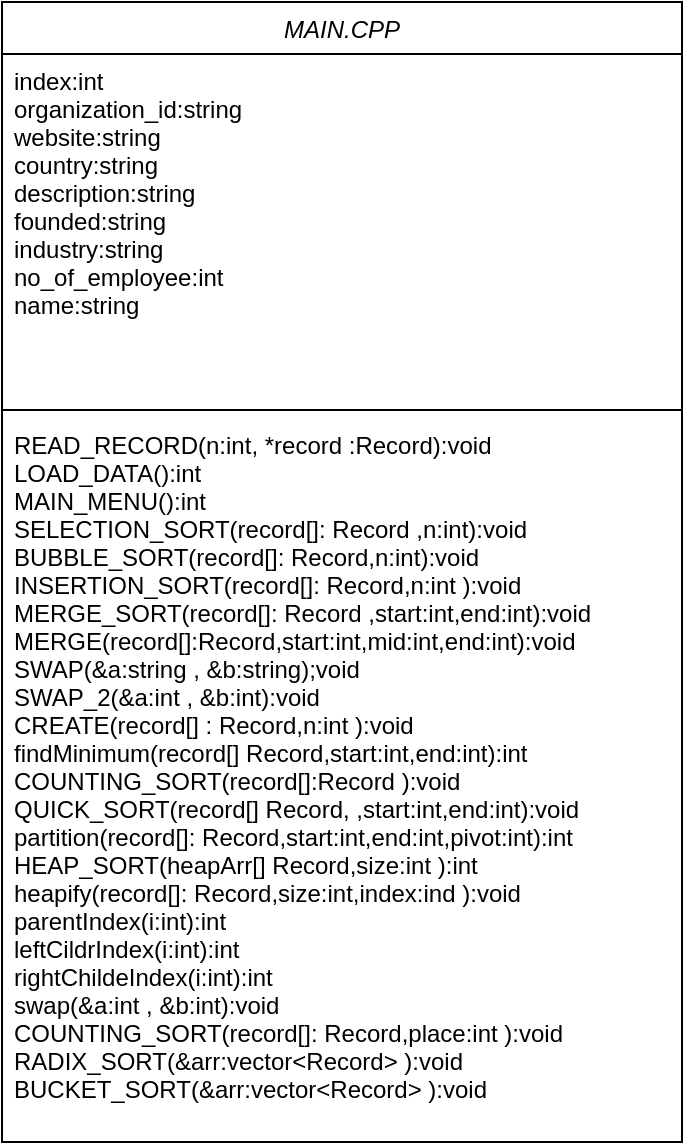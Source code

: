 <mxfile version="20.0.3" type="device"><diagram id="C5RBs43oDa-KdzZeNtuy" name="Page-1"><mxGraphModel dx="951" dy="593" grid="1" gridSize="10" guides="1" tooltips="1" connect="1" arrows="1" fold="1" page="1" pageScale="1" pageWidth="827" pageHeight="1169" math="0" shadow="0"><root><mxCell id="WIyWlLk6GJQsqaUBKTNV-0"/><mxCell id="WIyWlLk6GJQsqaUBKTNV-1" parent="WIyWlLk6GJQsqaUBKTNV-0"/><mxCell id="zkfFHV4jXpPFQw0GAbJ--0" value="MAIN.CPP" style="swimlane;fontStyle=2;align=center;verticalAlign=top;childLayout=stackLayout;horizontal=1;startSize=26;horizontalStack=0;resizeParent=1;resizeLast=0;collapsible=1;marginBottom=0;rounded=0;shadow=0;strokeWidth=1;" parent="WIyWlLk6GJQsqaUBKTNV-1" vertex="1"><mxGeometry x="220" y="120" width="340" height="570" as="geometry"><mxRectangle x="230" y="140" width="160" height="26" as="alternateBounds"/></mxGeometry></mxCell><mxCell id="zkfFHV4jXpPFQw0GAbJ--2" value="index:int&#10;organization_id:string&#10;website:string&#10;country:string&#10;description:string&#10;founded:string&#10;industry:string&#10;no_of_employee:int&#10;name:string" style="text;align=left;verticalAlign=top;spacingLeft=4;spacingRight=4;overflow=hidden;rotatable=0;points=[[0,0.5],[1,0.5]];portConstraint=eastwest;rounded=0;shadow=0;html=0;" parent="zkfFHV4jXpPFQw0GAbJ--0" vertex="1"><mxGeometry y="26" width="340" height="174" as="geometry"/></mxCell><mxCell id="zkfFHV4jXpPFQw0GAbJ--4" value="" style="line;html=1;strokeWidth=1;align=left;verticalAlign=middle;spacingTop=-1;spacingLeft=3;spacingRight=3;rotatable=0;labelPosition=right;points=[];portConstraint=eastwest;" parent="zkfFHV4jXpPFQw0GAbJ--0" vertex="1"><mxGeometry y="200" width="340" height="8" as="geometry"/></mxCell><mxCell id="xKZjA3Nq_MklEm0mMKMg-7" value="READ_RECORD(n:int, *record :Record):void&#10;LOAD_DATA():int&#10;MAIN_MENU():int&#10;SELECTION_SORT(record[]: Record ,n:int):void&#10;BUBBLE_SORT(record[]: Record,n:int):void&#10;INSERTION_SORT(record[]: Record,n:int ):void&#10;MERGE_SORT(record[]: Record ,start:int,end:int):void&#10;MERGE(record[]:Record,start:int,mid:int,end:int):void&#10;SWAP(&amp;a:string , &amp;b:string);void&#10;SWAP_2(&amp;a:int , &amp;b:int):void&#10;CREATE(record[] : Record,n:int ):void&#10;findMinimum(record[] Record,start:int,end:int):int&#10;COUNTING_SORT(record[]:Record ):void&#10;QUICK_SORT(record[] Record, ,start:int,end:int):void&#10;partition(record[]: Record,start:int,end:int,pivot:int):int&#10;HEAP_SORT(heapArr[] Record,size:int ):int&#10;heapify(record[]: Record,size:int,index:ind ):void&#10;parentIndex(i:int):int&#10;leftCildrIndex(i:int):int&#10;rightChildeIndex(i:int):int&#10;swap(&amp;a:int , &amp;b:int):void&#10;COUNTING_SORT(record[]: Record,place:int ):void&#10;RADIX_SORT(&amp;arr:vector&lt;Record&gt; ):void&#10;BUCKET_SORT(&amp;arr:vector&lt;Record&gt; ):void" style="text;align=left;verticalAlign=top;spacingLeft=4;spacingRight=4;overflow=hidden;rotatable=0;points=[[0,0.5],[1,0.5]];portConstraint=eastwest;rounded=0;shadow=0;html=0;" vertex="1" parent="zkfFHV4jXpPFQw0GAbJ--0"><mxGeometry y="208" width="340" height="352" as="geometry"/></mxCell></root></mxGraphModel></diagram></mxfile>